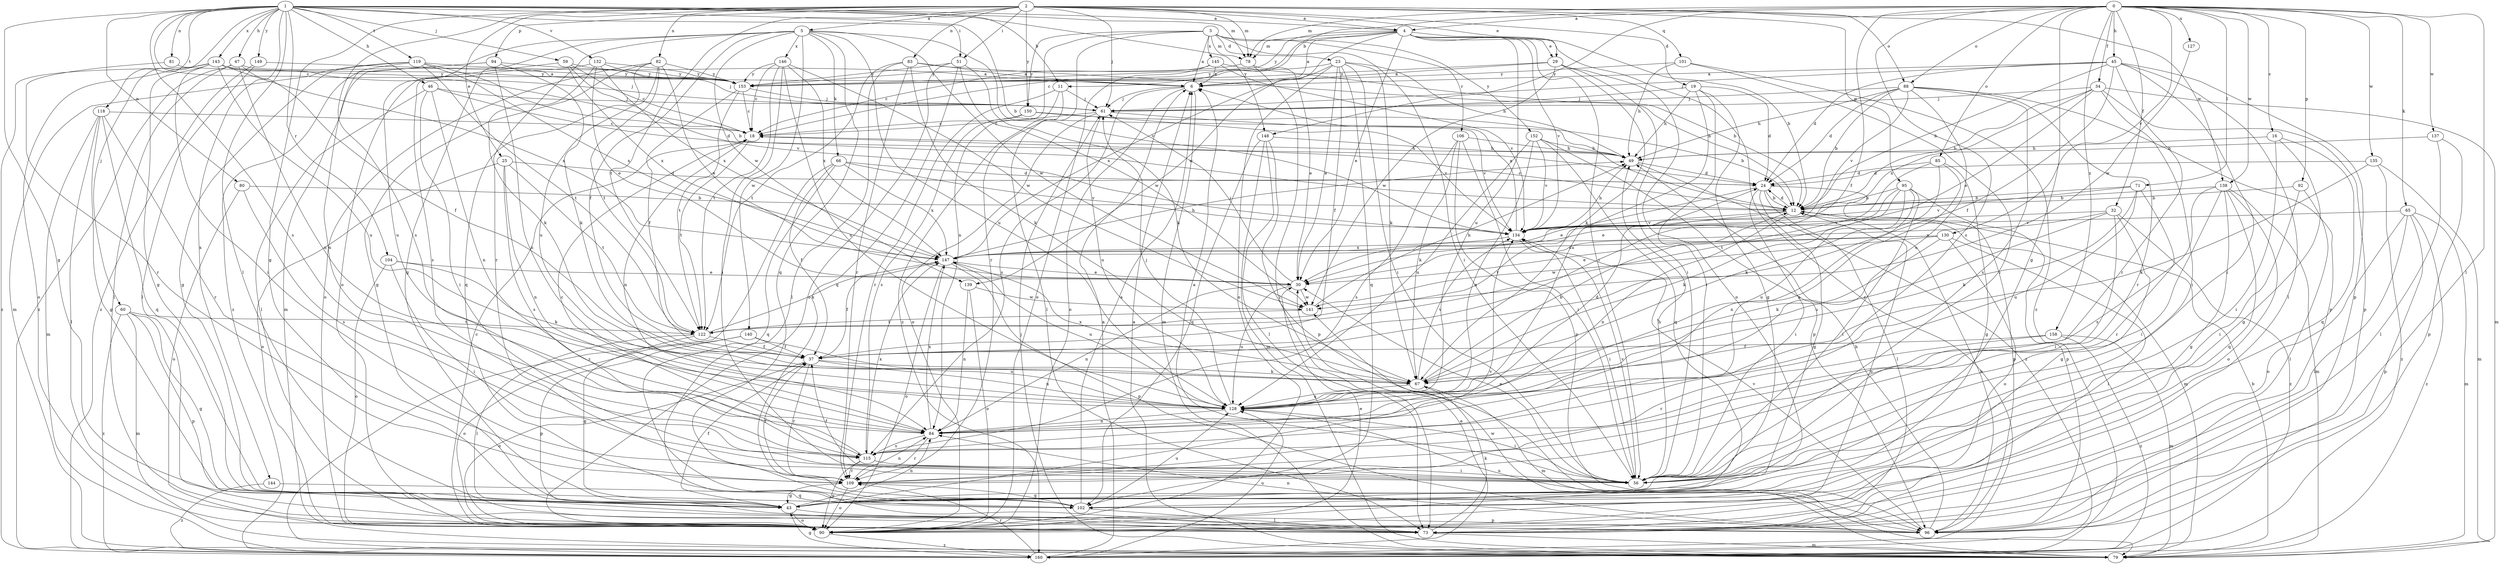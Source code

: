 strict digraph  {
0;
1;
2;
3;
4;
5;
6;
11;
12;
16;
18;
19;
23;
24;
25;
29;
30;
32;
34;
37;
43;
45;
46;
47;
49;
51;
56;
59;
60;
61;
65;
66;
67;
71;
73;
78;
79;
80;
81;
82;
83;
84;
85;
88;
90;
92;
94;
95;
96;
101;
102;
104;
106;
109;
115;
118;
119;
122;
127;
128;
130;
132;
134;
135;
137;
138;
139;
140;
141;
143;
144;
145;
146;
147;
148;
149;
150;
152;
153;
158;
160;
0 -> 4  [label=a];
0 -> 11  [label=b];
0 -> 16  [label=c];
0 -> 32  [label=f];
0 -> 34  [label=f];
0 -> 37  [label=f];
0 -> 43  [label=g];
0 -> 45  [label=h];
0 -> 65  [label=k];
0 -> 71  [label=l];
0 -> 73  [label=l];
0 -> 78  [label=m];
0 -> 85  [label=o];
0 -> 88  [label=o];
0 -> 92  [label=p];
0 -> 115  [label=s];
0 -> 127  [label=u];
0 -> 130  [label=v];
0 -> 135  [label=w];
0 -> 137  [label=w];
0 -> 138  [label=w];
0 -> 148  [label=y];
0 -> 158  [label=z];
1 -> 4  [label=a];
1 -> 11  [label=b];
1 -> 12  [label=b];
1 -> 18  [label=c];
1 -> 43  [label=g];
1 -> 46  [label=h];
1 -> 47  [label=h];
1 -> 51  [label=i];
1 -> 59  [label=j];
1 -> 60  [label=j];
1 -> 73  [label=l];
1 -> 78  [label=m];
1 -> 80  [label=n];
1 -> 81  [label=n];
1 -> 104  [label=r];
1 -> 115  [label=s];
1 -> 118  [label=t];
1 -> 119  [label=t];
1 -> 132  [label=v];
1 -> 143  [label=x];
1 -> 144  [label=x];
1 -> 148  [label=y];
1 -> 149  [label=y];
2 -> 4  [label=a];
2 -> 5  [label=a];
2 -> 19  [label=d];
2 -> 25  [label=e];
2 -> 29  [label=e];
2 -> 43  [label=g];
2 -> 51  [label=i];
2 -> 61  [label=j];
2 -> 78  [label=m];
2 -> 82  [label=n];
2 -> 83  [label=n];
2 -> 88  [label=o];
2 -> 94  [label=p];
2 -> 95  [label=p];
2 -> 101  [label=q];
2 -> 115  [label=s];
2 -> 122  [label=t];
2 -> 138  [label=w];
2 -> 150  [label=y];
3 -> 6  [label=a];
3 -> 23  [label=d];
3 -> 56  [label=i];
3 -> 78  [label=m];
3 -> 84  [label=n];
3 -> 106  [label=r];
3 -> 109  [label=r];
3 -> 145  [label=x];
3 -> 150  [label=y];
3 -> 152  [label=y];
4 -> 6  [label=a];
4 -> 12  [label=b];
4 -> 18  [label=c];
4 -> 29  [label=e];
4 -> 30  [label=e];
4 -> 56  [label=i];
4 -> 78  [label=m];
4 -> 128  [label=u];
4 -> 134  [label=v];
4 -> 139  [label=w];
4 -> 153  [label=y];
4 -> 160  [label=z];
5 -> 37  [label=f];
5 -> 43  [label=g];
5 -> 66  [label=k];
5 -> 90  [label=o];
5 -> 102  [label=q];
5 -> 109  [label=r];
5 -> 128  [label=u];
5 -> 134  [label=v];
5 -> 139  [label=w];
5 -> 140  [label=w];
5 -> 141  [label=w];
5 -> 146  [label=x];
6 -> 61  [label=j];
6 -> 79  [label=m];
6 -> 90  [label=o];
6 -> 115  [label=s];
11 -> 61  [label=j];
11 -> 73  [label=l];
11 -> 109  [label=r];
11 -> 160  [label=z];
12 -> 18  [label=c];
12 -> 24  [label=d];
12 -> 79  [label=m];
12 -> 84  [label=n];
12 -> 90  [label=o];
12 -> 122  [label=t];
12 -> 134  [label=v];
16 -> 43  [label=g];
16 -> 49  [label=h];
16 -> 56  [label=i];
16 -> 102  [label=q];
18 -> 49  [label=h];
18 -> 84  [label=n];
18 -> 122  [label=t];
19 -> 24  [label=d];
19 -> 43  [label=g];
19 -> 49  [label=h];
19 -> 56  [label=i];
19 -> 61  [label=j];
19 -> 128  [label=u];
23 -> 30  [label=e];
23 -> 37  [label=f];
23 -> 49  [label=h];
23 -> 56  [label=i];
23 -> 67  [label=k];
23 -> 90  [label=o];
23 -> 102  [label=q];
23 -> 147  [label=x];
23 -> 153  [label=y];
24 -> 12  [label=b];
24 -> 30  [label=e];
24 -> 43  [label=g];
24 -> 56  [label=i];
24 -> 73  [label=l];
24 -> 96  [label=p];
25 -> 24  [label=d];
25 -> 84  [label=n];
25 -> 90  [label=o];
25 -> 115  [label=s];
25 -> 122  [label=t];
29 -> 6  [label=a];
29 -> 56  [label=i];
29 -> 67  [label=k];
29 -> 90  [label=o];
29 -> 141  [label=w];
29 -> 153  [label=y];
30 -> 61  [label=j];
30 -> 84  [label=n];
30 -> 128  [label=u];
30 -> 141  [label=w];
32 -> 43  [label=g];
32 -> 56  [label=i];
32 -> 128  [label=u];
32 -> 134  [label=v];
32 -> 147  [label=x];
32 -> 160  [label=z];
34 -> 12  [label=b];
34 -> 30  [label=e];
34 -> 56  [label=i];
34 -> 61  [label=j];
34 -> 79  [label=m];
34 -> 96  [label=p];
34 -> 147  [label=x];
37 -> 67  [label=k];
37 -> 90  [label=o];
37 -> 109  [label=r];
37 -> 128  [label=u];
43 -> 37  [label=f];
43 -> 84  [label=n];
43 -> 90  [label=o];
43 -> 96  [label=p];
43 -> 134  [label=v];
45 -> 6  [label=a];
45 -> 12  [label=b];
45 -> 24  [label=d];
45 -> 37  [label=f];
45 -> 56  [label=i];
45 -> 61  [label=j];
45 -> 73  [label=l];
45 -> 96  [label=p];
45 -> 109  [label=r];
46 -> 24  [label=d];
46 -> 56  [label=i];
46 -> 61  [label=j];
46 -> 73  [label=l];
46 -> 84  [label=n];
47 -> 6  [label=a];
47 -> 37  [label=f];
47 -> 73  [label=l];
47 -> 84  [label=n];
47 -> 160  [label=z];
49 -> 24  [label=d];
49 -> 160  [label=z];
51 -> 67  [label=k];
51 -> 90  [label=o];
51 -> 102  [label=q];
51 -> 141  [label=w];
51 -> 153  [label=y];
56 -> 6  [label=a];
56 -> 30  [label=e];
56 -> 37  [label=f];
56 -> 49  [label=h];
56 -> 134  [label=v];
59 -> 18  [label=c];
59 -> 128  [label=u];
59 -> 134  [label=v];
59 -> 147  [label=x];
59 -> 153  [label=y];
60 -> 43  [label=g];
60 -> 79  [label=m];
60 -> 96  [label=p];
60 -> 122  [label=t];
60 -> 160  [label=z];
61 -> 18  [label=c];
61 -> 90  [label=o];
61 -> 128  [label=u];
61 -> 134  [label=v];
65 -> 73  [label=l];
65 -> 79  [label=m];
65 -> 90  [label=o];
65 -> 96  [label=p];
65 -> 134  [label=v];
65 -> 160  [label=z];
66 -> 24  [label=d];
66 -> 37  [label=f];
66 -> 102  [label=q];
66 -> 134  [label=v];
66 -> 147  [label=x];
66 -> 160  [label=z];
67 -> 12  [label=b];
67 -> 79  [label=m];
67 -> 128  [label=u];
67 -> 134  [label=v];
67 -> 147  [label=x];
71 -> 12  [label=b];
71 -> 67  [label=k];
71 -> 109  [label=r];
71 -> 128  [label=u];
71 -> 134  [label=v];
73 -> 67  [label=k];
73 -> 79  [label=m];
78 -> 30  [label=e];
78 -> 73  [label=l];
78 -> 153  [label=y];
79 -> 6  [label=a];
79 -> 12  [label=b];
79 -> 61  [label=j];
79 -> 141  [label=w];
80 -> 12  [label=b];
80 -> 90  [label=o];
80 -> 115  [label=s];
81 -> 109  [label=r];
81 -> 153  [label=y];
82 -> 30  [label=e];
82 -> 43  [label=g];
82 -> 90  [label=o];
82 -> 102  [label=q];
82 -> 122  [label=t];
82 -> 128  [label=u];
82 -> 153  [label=y];
83 -> 6  [label=a];
83 -> 12  [label=b];
83 -> 67  [label=k];
83 -> 73  [label=l];
83 -> 109  [label=r];
83 -> 122  [label=t];
84 -> 109  [label=r];
84 -> 115  [label=s];
84 -> 147  [label=x];
85 -> 24  [label=d];
85 -> 43  [label=g];
85 -> 67  [label=k];
85 -> 84  [label=n];
85 -> 122  [label=t];
88 -> 12  [label=b];
88 -> 24  [label=d];
88 -> 49  [label=h];
88 -> 61  [label=j];
88 -> 96  [label=p];
88 -> 109  [label=r];
88 -> 115  [label=s];
88 -> 128  [label=u];
88 -> 134  [label=v];
90 -> 18  [label=c];
90 -> 30  [label=e];
90 -> 160  [label=z];
92 -> 12  [label=b];
92 -> 56  [label=i];
92 -> 73  [label=l];
94 -> 67  [label=k];
94 -> 79  [label=m];
94 -> 84  [label=n];
94 -> 153  [label=y];
94 -> 160  [label=z];
95 -> 12  [label=b];
95 -> 30  [label=e];
95 -> 56  [label=i];
95 -> 67  [label=k];
95 -> 84  [label=n];
95 -> 96  [label=p];
95 -> 128  [label=u];
96 -> 12  [label=b];
96 -> 49  [label=h];
96 -> 84  [label=n];
96 -> 128  [label=u];
96 -> 134  [label=v];
101 -> 49  [label=h];
101 -> 56  [label=i];
101 -> 153  [label=y];
101 -> 160  [label=z];
102 -> 6  [label=a];
102 -> 73  [label=l];
102 -> 128  [label=u];
104 -> 30  [label=e];
104 -> 56  [label=i];
104 -> 67  [label=k];
104 -> 90  [label=o];
106 -> 49  [label=h];
106 -> 56  [label=i];
106 -> 67  [label=k];
106 -> 96  [label=p];
106 -> 115  [label=s];
109 -> 37  [label=f];
109 -> 43  [label=g];
109 -> 84  [label=n];
109 -> 90  [label=o];
109 -> 102  [label=q];
115 -> 18  [label=c];
115 -> 56  [label=i];
115 -> 90  [label=o];
115 -> 109  [label=r];
115 -> 147  [label=x];
118 -> 18  [label=c];
118 -> 43  [label=g];
118 -> 73  [label=l];
118 -> 79  [label=m];
118 -> 102  [label=q];
118 -> 109  [label=r];
119 -> 6  [label=a];
119 -> 12  [label=b];
119 -> 43  [label=g];
119 -> 79  [label=m];
119 -> 84  [label=n];
119 -> 122  [label=t];
119 -> 147  [label=x];
122 -> 37  [label=f];
122 -> 43  [label=g];
122 -> 73  [label=l];
122 -> 147  [label=x];
127 -> 141  [label=w];
128 -> 24  [label=d];
128 -> 56  [label=i];
128 -> 61  [label=j];
128 -> 84  [label=n];
130 -> 30  [label=e];
130 -> 67  [label=k];
130 -> 73  [label=l];
130 -> 90  [label=o];
130 -> 141  [label=w];
130 -> 147  [label=x];
132 -> 30  [label=e];
132 -> 61  [label=j];
132 -> 67  [label=k];
132 -> 115  [label=s];
132 -> 147  [label=x];
132 -> 153  [label=y];
134 -> 6  [label=a];
134 -> 49  [label=h];
134 -> 56  [label=i];
134 -> 147  [label=x];
135 -> 24  [label=d];
135 -> 67  [label=k];
135 -> 79  [label=m];
135 -> 160  [label=z];
137 -> 49  [label=h];
137 -> 73  [label=l];
137 -> 96  [label=p];
138 -> 12  [label=b];
138 -> 43  [label=g];
138 -> 56  [label=i];
138 -> 79  [label=m];
138 -> 90  [label=o];
138 -> 102  [label=q];
138 -> 115  [label=s];
139 -> 84  [label=n];
139 -> 90  [label=o];
139 -> 141  [label=w];
140 -> 37  [label=f];
140 -> 90  [label=o];
140 -> 96  [label=p];
140 -> 128  [label=u];
141 -> 49  [label=h];
141 -> 122  [label=t];
143 -> 43  [label=g];
143 -> 56  [label=i];
143 -> 61  [label=j];
143 -> 90  [label=o];
143 -> 128  [label=u];
143 -> 147  [label=x];
143 -> 153  [label=y];
143 -> 160  [label=z];
144 -> 102  [label=q];
144 -> 160  [label=z];
145 -> 6  [label=a];
145 -> 12  [label=b];
145 -> 18  [label=c];
145 -> 90  [label=o];
145 -> 134  [label=v];
146 -> 18  [label=c];
146 -> 56  [label=i];
146 -> 122  [label=t];
146 -> 128  [label=u];
146 -> 141  [label=w];
146 -> 147  [label=x];
146 -> 153  [label=y];
147 -> 30  [label=e];
147 -> 37  [label=f];
147 -> 49  [label=h];
147 -> 90  [label=o];
147 -> 96  [label=p];
147 -> 128  [label=u];
148 -> 49  [label=h];
148 -> 73  [label=l];
148 -> 79  [label=m];
148 -> 96  [label=p];
148 -> 102  [label=q];
149 -> 73  [label=l];
149 -> 153  [label=y];
149 -> 160  [label=z];
150 -> 12  [label=b];
150 -> 18  [label=c];
150 -> 115  [label=s];
150 -> 134  [label=v];
152 -> 49  [label=h];
152 -> 84  [label=n];
152 -> 96  [label=p];
152 -> 102  [label=q];
152 -> 128  [label=u];
152 -> 134  [label=v];
153 -> 18  [label=c];
153 -> 37  [label=f];
153 -> 61  [label=j];
153 -> 122  [label=t];
158 -> 37  [label=f];
158 -> 79  [label=m];
158 -> 109  [label=r];
158 -> 160  [label=z];
160 -> 6  [label=a];
160 -> 30  [label=e];
160 -> 43  [label=g];
160 -> 109  [label=r];
160 -> 128  [label=u];
}
